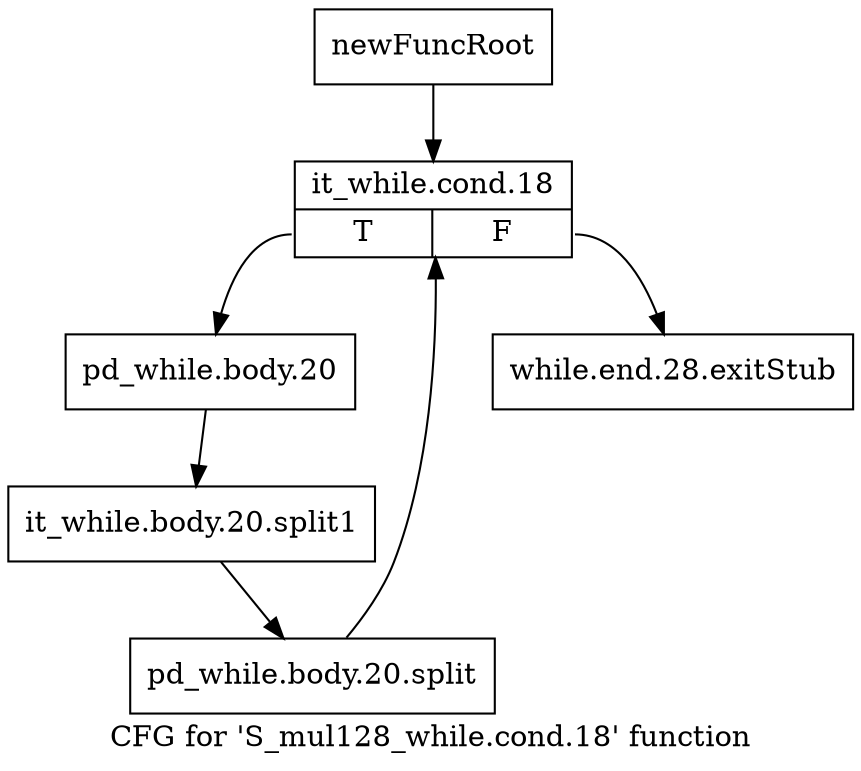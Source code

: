 digraph "CFG for 'S_mul128_while.cond.18' function" {
	label="CFG for 'S_mul128_while.cond.18' function";

	Node0x4fb2080 [shape=record,label="{newFuncRoot}"];
	Node0x4fb2080 -> Node0x50a6860;
	Node0x50a6810 [shape=record,label="{while.end.28.exitStub}"];
	Node0x50a6860 [shape=record,label="{it_while.cond.18|{<s0>T|<s1>F}}"];
	Node0x50a6860:s0 -> Node0x50a6cc0;
	Node0x50a6860:s1 -> Node0x50a6810;
	Node0x50a6cc0 [shape=record,label="{pd_while.body.20}"];
	Node0x50a6cc0 -> Node0x6827eb0;
	Node0x6827eb0 [shape=record,label="{it_while.body.20.split1}"];
	Node0x6827eb0 -> Node0x66310d0;
	Node0x66310d0 [shape=record,label="{pd_while.body.20.split}"];
	Node0x66310d0 -> Node0x50a6860;
}
